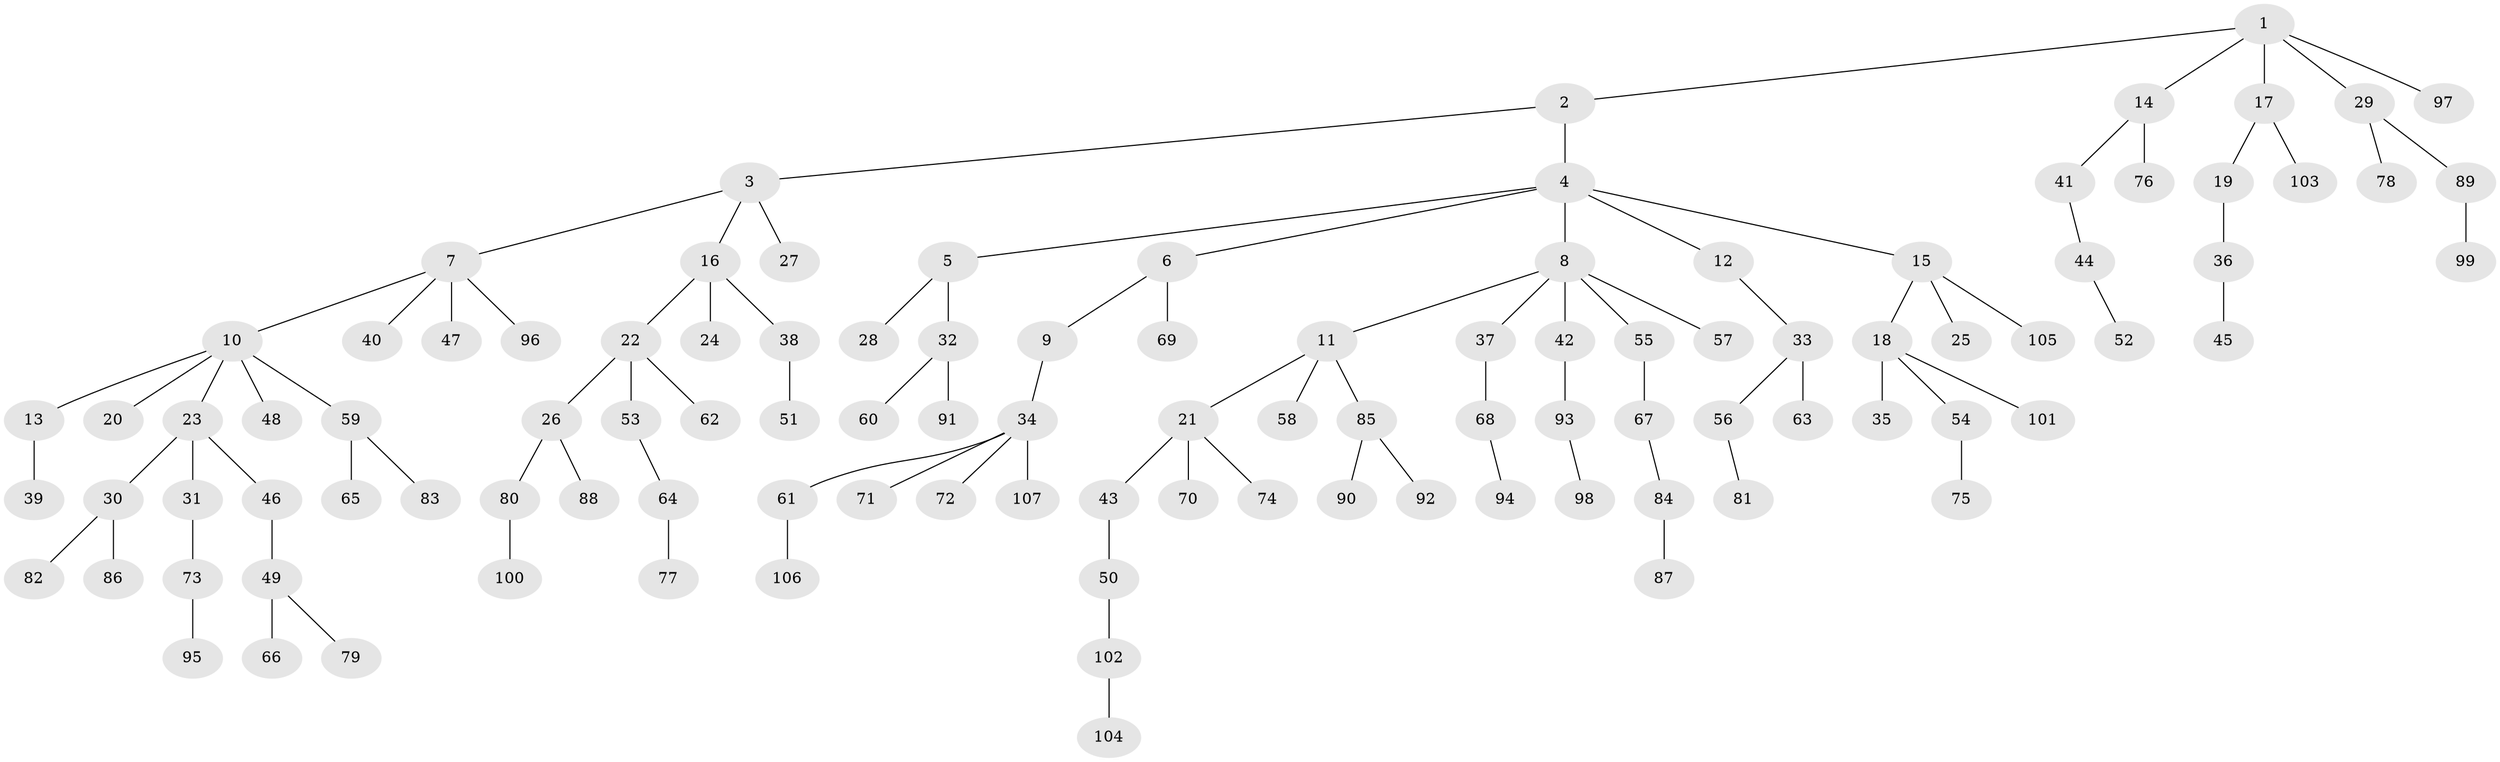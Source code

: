 // coarse degree distribution, {6: 0.0136986301369863, 3: 0.0821917808219178, 8: 0.0136986301369863, 4: 0.0684931506849315, 5: 0.0410958904109589, 7: 0.0136986301369863, 1: 0.5753424657534246, 2: 0.1917808219178082}
// Generated by graph-tools (version 1.1) at 2025/24/03/03/25 07:24:08]
// undirected, 107 vertices, 106 edges
graph export_dot {
graph [start="1"]
  node [color=gray90,style=filled];
  1;
  2;
  3;
  4;
  5;
  6;
  7;
  8;
  9;
  10;
  11;
  12;
  13;
  14;
  15;
  16;
  17;
  18;
  19;
  20;
  21;
  22;
  23;
  24;
  25;
  26;
  27;
  28;
  29;
  30;
  31;
  32;
  33;
  34;
  35;
  36;
  37;
  38;
  39;
  40;
  41;
  42;
  43;
  44;
  45;
  46;
  47;
  48;
  49;
  50;
  51;
  52;
  53;
  54;
  55;
  56;
  57;
  58;
  59;
  60;
  61;
  62;
  63;
  64;
  65;
  66;
  67;
  68;
  69;
  70;
  71;
  72;
  73;
  74;
  75;
  76;
  77;
  78;
  79;
  80;
  81;
  82;
  83;
  84;
  85;
  86;
  87;
  88;
  89;
  90;
  91;
  92;
  93;
  94;
  95;
  96;
  97;
  98;
  99;
  100;
  101;
  102;
  103;
  104;
  105;
  106;
  107;
  1 -- 2;
  1 -- 14;
  1 -- 17;
  1 -- 29;
  1 -- 97;
  2 -- 3;
  2 -- 4;
  3 -- 7;
  3 -- 16;
  3 -- 27;
  4 -- 5;
  4 -- 6;
  4 -- 8;
  4 -- 12;
  4 -- 15;
  5 -- 28;
  5 -- 32;
  6 -- 9;
  6 -- 69;
  7 -- 10;
  7 -- 40;
  7 -- 47;
  7 -- 96;
  8 -- 11;
  8 -- 37;
  8 -- 42;
  8 -- 55;
  8 -- 57;
  9 -- 34;
  10 -- 13;
  10 -- 20;
  10 -- 23;
  10 -- 48;
  10 -- 59;
  11 -- 21;
  11 -- 58;
  11 -- 85;
  12 -- 33;
  13 -- 39;
  14 -- 41;
  14 -- 76;
  15 -- 18;
  15 -- 25;
  15 -- 105;
  16 -- 22;
  16 -- 24;
  16 -- 38;
  17 -- 19;
  17 -- 103;
  18 -- 35;
  18 -- 54;
  18 -- 101;
  19 -- 36;
  21 -- 43;
  21 -- 70;
  21 -- 74;
  22 -- 26;
  22 -- 53;
  22 -- 62;
  23 -- 30;
  23 -- 31;
  23 -- 46;
  26 -- 80;
  26 -- 88;
  29 -- 78;
  29 -- 89;
  30 -- 82;
  30 -- 86;
  31 -- 73;
  32 -- 60;
  32 -- 91;
  33 -- 56;
  33 -- 63;
  34 -- 61;
  34 -- 71;
  34 -- 72;
  34 -- 107;
  36 -- 45;
  37 -- 68;
  38 -- 51;
  41 -- 44;
  42 -- 93;
  43 -- 50;
  44 -- 52;
  46 -- 49;
  49 -- 66;
  49 -- 79;
  50 -- 102;
  53 -- 64;
  54 -- 75;
  55 -- 67;
  56 -- 81;
  59 -- 65;
  59 -- 83;
  61 -- 106;
  64 -- 77;
  67 -- 84;
  68 -- 94;
  73 -- 95;
  80 -- 100;
  84 -- 87;
  85 -- 90;
  85 -- 92;
  89 -- 99;
  93 -- 98;
  102 -- 104;
}
